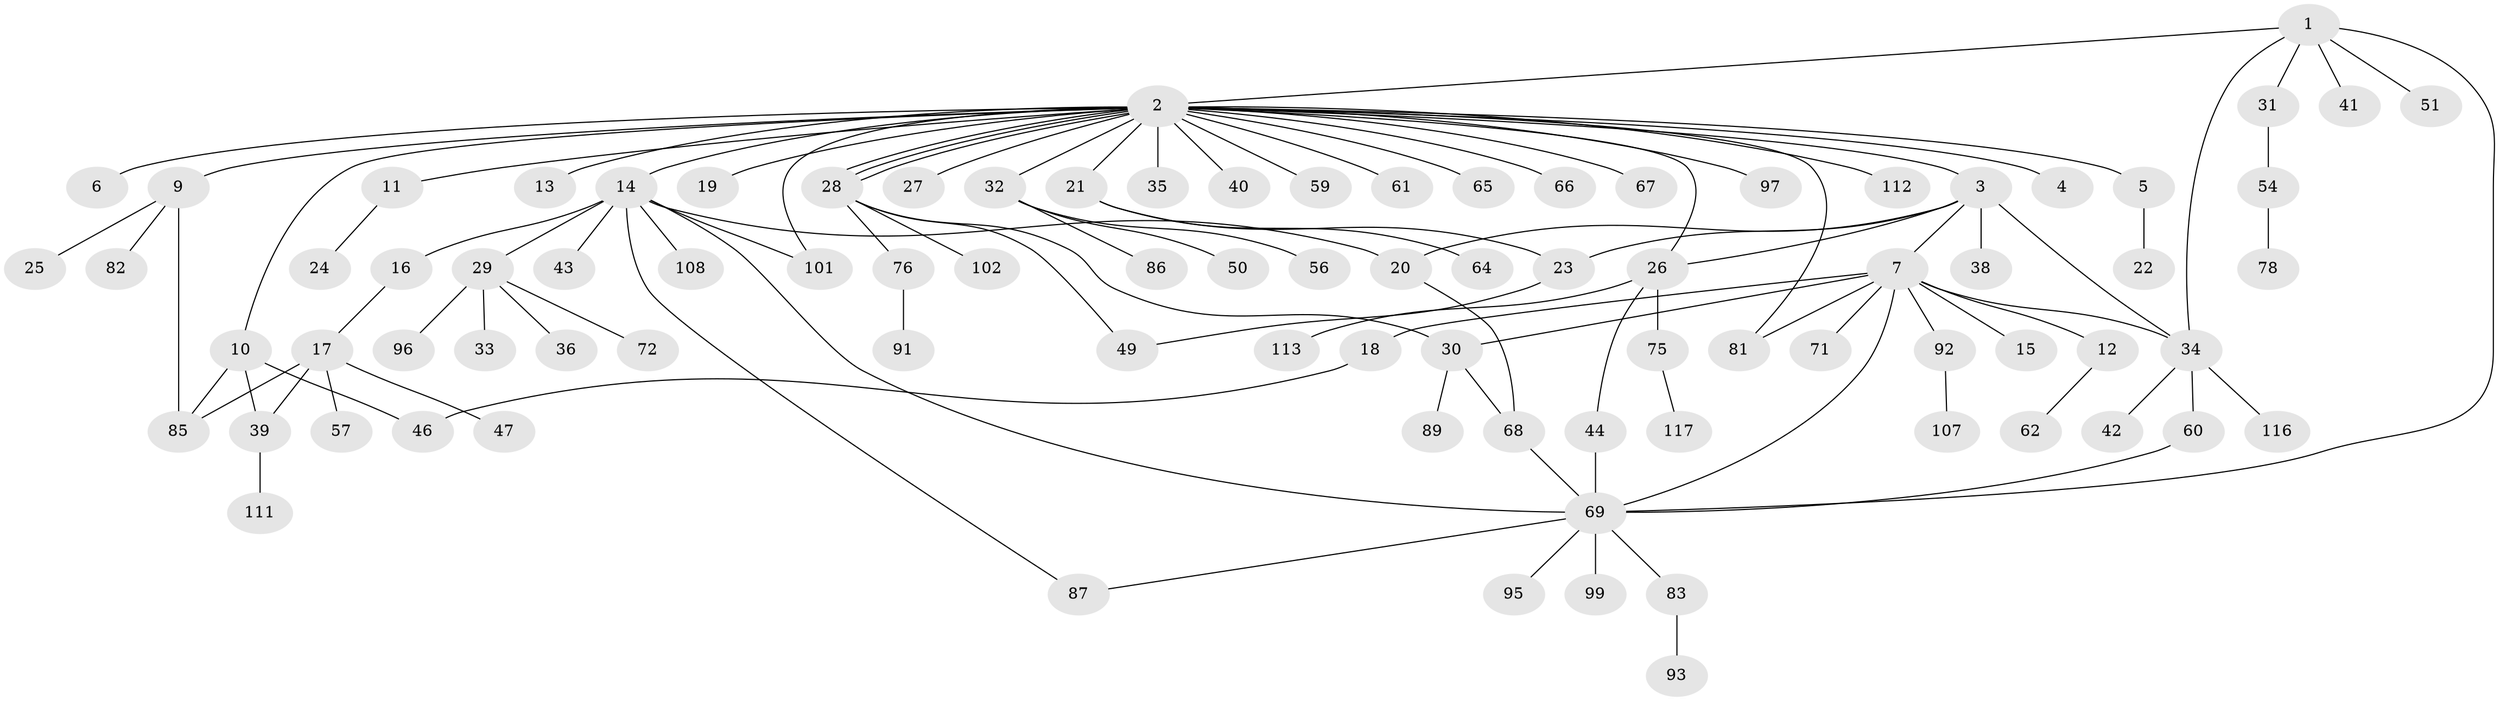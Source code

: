 // Generated by graph-tools (version 1.1) at 2025/23/03/03/25 07:23:51]
// undirected, 88 vertices, 109 edges
graph export_dot {
graph [start="1"]
  node [color=gray90,style=filled];
  1 [super="+118"];
  2 [super="+104"];
  3 [super="+70"];
  4;
  5;
  6;
  7 [super="+8"];
  9 [super="+80"];
  10 [super="+88"];
  11 [super="+58"];
  12;
  13;
  14 [super="+110"];
  15;
  16 [super="+63"];
  17 [super="+52"];
  18 [super="+45"];
  19;
  20;
  21 [super="+74"];
  22 [super="+114"];
  23 [super="+120"];
  24;
  25;
  26 [super="+48"];
  27;
  28 [super="+55"];
  29 [super="+84"];
  30;
  31;
  32 [super="+105"];
  33 [super="+37"];
  34 [super="+98"];
  35;
  36;
  38;
  39 [super="+53"];
  40;
  41;
  42;
  43;
  44;
  46;
  47;
  49;
  50 [super="+90"];
  51;
  54;
  56;
  57 [super="+100"];
  59;
  60;
  61;
  62;
  64;
  65 [super="+73"];
  66;
  67;
  68 [super="+79"];
  69 [super="+77"];
  71 [super="+94"];
  72;
  75;
  76 [super="+109"];
  78;
  81;
  82;
  83 [super="+119"];
  85 [super="+106"];
  86;
  87;
  89;
  91;
  92 [super="+115"];
  93 [super="+103"];
  95;
  96;
  97;
  99;
  101;
  102;
  107;
  108;
  111;
  112;
  113;
  116;
  117;
  1 -- 2;
  1 -- 31;
  1 -- 34;
  1 -- 41;
  1 -- 51;
  1 -- 69;
  2 -- 3;
  2 -- 4;
  2 -- 5;
  2 -- 6;
  2 -- 9;
  2 -- 10;
  2 -- 11;
  2 -- 13;
  2 -- 14;
  2 -- 19;
  2 -- 21;
  2 -- 26;
  2 -- 27;
  2 -- 28;
  2 -- 28;
  2 -- 28;
  2 -- 32;
  2 -- 35;
  2 -- 40;
  2 -- 59;
  2 -- 61;
  2 -- 65;
  2 -- 66;
  2 -- 67;
  2 -- 81;
  2 -- 97;
  2 -- 101;
  2 -- 112;
  3 -- 7;
  3 -- 20;
  3 -- 23;
  3 -- 34;
  3 -- 38;
  3 -- 26;
  5 -- 22;
  7 -- 12;
  7 -- 15;
  7 -- 18;
  7 -- 30;
  7 -- 71;
  7 -- 92;
  7 -- 34;
  7 -- 69;
  7 -- 81;
  9 -- 25;
  9 -- 82;
  9 -- 85;
  10 -- 39;
  10 -- 46;
  10 -- 85;
  11 -- 24;
  12 -- 62;
  14 -- 16;
  14 -- 20;
  14 -- 29;
  14 -- 43;
  14 -- 87;
  14 -- 101;
  14 -- 108;
  14 -- 69;
  16 -- 17;
  17 -- 39;
  17 -- 47;
  17 -- 57;
  17 -- 85;
  18 -- 46;
  20 -- 68;
  21 -- 64;
  21 -- 23;
  23 -- 49;
  26 -- 44;
  26 -- 75;
  26 -- 113;
  28 -- 30;
  28 -- 49;
  28 -- 76;
  28 -- 102;
  29 -- 33;
  29 -- 36;
  29 -- 72;
  29 -- 96;
  30 -- 68;
  30 -- 89;
  31 -- 54;
  32 -- 50;
  32 -- 56;
  32 -- 86;
  34 -- 42;
  34 -- 60;
  34 -- 116;
  39 -- 111;
  44 -- 69;
  54 -- 78;
  60 -- 69;
  68 -- 69;
  69 -- 87;
  69 -- 99;
  69 -- 83;
  69 -- 95;
  75 -- 117;
  76 -- 91;
  83 -- 93;
  92 -- 107;
}
